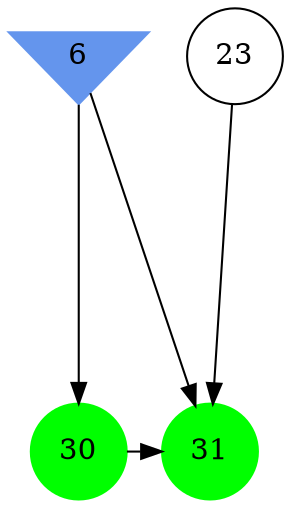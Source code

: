 digraph brain {
	ranksep=2.0;
	6 [shape=invtriangle,style=filled,color=cornflowerblue];
	23 [shape=circle,color=black];
	30 [shape=circle,style=filled,color=green];
	31 [shape=circle,style=filled,color=green];
	6	->	30;
	23	->	31;
	6	->	31;
	30	->	31;
	{ rank=same; 6; }
	{ rank=same; 23; }
	{ rank=same; 30; 31; }
}

